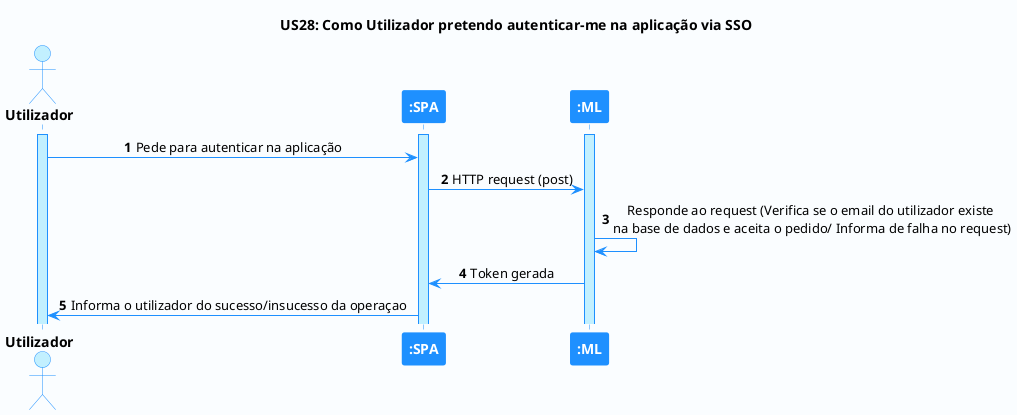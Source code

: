 @startuml hello

'-Style----------------------------------------------------------------------------------------------------------------

autonumber

skinparam DefaultTextAlignment center

skinparam BackgroundColor #fafdff

skinparam sequence {
    LifeLineBorderColor DodgerBlue
    LifeLineBackgroundColor APPLICATION

    ActorBackgroundColor APPLICATION
    ActorBorderColor DodgerBlue

    BackgroundColor #FFFFFF
    ArrowColor DodgerBlue
    BorderColor DodgerBlue

    ParticipantBackgroundColor DodgerBlue
    ParticipantFontColor #FFFFFF
    ParticipantBorderColor DodgerBlue

    GroupBorderColor #082642
    GroupBackgroundColor APPLICATION
}

skinparam note {
    LifeLineBorderColor DodgerBlue
    LifeLineBackgroundColor APPLICATION

    ActorBackgroundColor APPLICATION
    ActorBorderColor DodgerBlue

    BackgroundColor #FFFFFF
    ArrowColor DodgerBlue
    BorderColor DodgerBlue

    ParticipantBackgroundColor DodgerBlue
    ParticipantFontColor #FFFFFF
    ParticipantBorderColor DodgerBlue

    GroupBorderColor #082642
    GroupBackgroundColor APPLICATION
}

'-Title----------------------------------------------------------------------------------------------------------------

title US28: Como Utilizador pretendo autenticar-me na aplicação via SSO

'-Actors/Participants--------------------------------------------------------------------------------------------------

actor "<b>Utilizador" as A
participant "<b>:SPA" as SPA
participant "<b>:ML" as M

'-Associations---------------------------------------------------------------------------------------------------------

activate A
activate SPA
activate M

A -> SPA: Pede para autenticar na aplicação
SPA -> M: HTTP request (post)
M -> M: Responde ao request (Verifica se o email do utilizador existe \nna base de dados e aceita o pedido/ Informa de falha no request)
M -> SPA: Token gerada
SPA -> A: Informa o utilizador do sucesso/insucesso da operaçao

'----------------------------------------------------------------------------------------------------------------------

@enduml